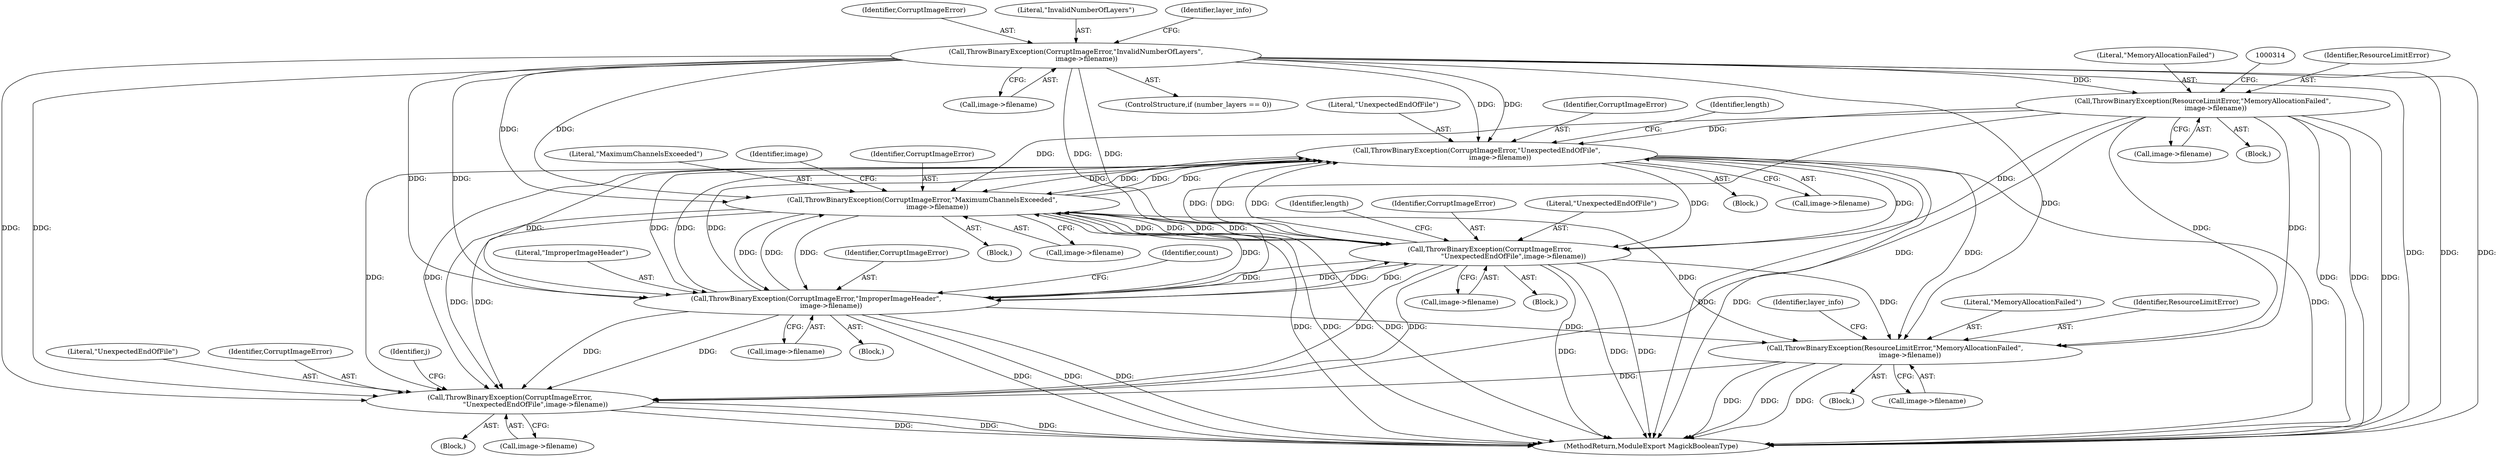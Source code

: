 digraph "1_ImageMagick_d4ec73f866a7c42a2e7f301fcd696e5cb7a7d3ab_1@del" {
"1001027" [label="(Call,ThrowBinaryException(CorruptImageError,\"UnexpectedEndOfFile\",\n                      image->filename))"];
"1000442" [label="(Call,ThrowBinaryException(CorruptImageError,\"MaximumChannelsExceeded\",\n              image->filename))"];
"1001027" [label="(Call,ThrowBinaryException(CorruptImageError,\"UnexpectedEndOfFile\",\n                      image->filename))"];
"1001190" [label="(Call,ThrowBinaryException(CorruptImageError,\n                      \"UnexpectedEndOfFile\",image->filename))"];
"1000627" [label="(Call,ThrowBinaryException(CorruptImageError,\"ImproperImageHeader\",\n              image->filename))"];
"1000271" [label="(Call,ThrowBinaryException(CorruptImageError,\"InvalidNumberOfLayers\",\n          image->filename))"];
"1000307" [label="(Call,ThrowBinaryException(ResourceLimitError,\"MemoryAllocationFailed\",\n            image->filename))"];
"1001356" [label="(Call,ThrowBinaryException(ResourceLimitError,\"MemoryAllocationFailed\",\n              image->filename))"];
"1001464" [label="(Call,ThrowBinaryException(CorruptImageError,\n                        \"UnexpectedEndOfFile\",image->filename))"];
"1001358" [label="(Literal,\"MemoryAllocationFailed\")"];
"1000629" [label="(Literal,\"ImproperImageHeader\")"];
"1000308" [label="(Identifier,ResourceLimitError)"];
"1000272" [label="(Identifier,CorruptImageError)"];
"1000273" [label="(Literal,\"InvalidNumberOfLayers\")"];
"1000307" [label="(Call,ThrowBinaryException(ResourceLimitError,\"MemoryAllocationFailed\",\n            image->filename))"];
"1001458" [label="(Block,)"];
"1001467" [label="(Call,image->filename)"];
"1001027" [label="(Call,ThrowBinaryException(CorruptImageError,\"UnexpectedEndOfFile\",\n                      image->filename))"];
"1000628" [label="(Identifier,CorruptImageError)"];
"1000436" [label="(Block,)"];
"1001021" [label="(Block,)"];
"1000294" [label="(Block,)"];
"1001357" [label="(Identifier,ResourceLimitError)"];
"1000274" [label="(Call,image->filename)"];
"1001197" [label="(Identifier,length)"];
"1001190" [label="(Call,ThrowBinaryException(CorruptImageError,\n                      \"UnexpectedEndOfFile\",image->filename))"];
"1001466" [label="(Literal,\"UnexpectedEndOfFile\")"];
"1000309" [label="(Literal,\"MemoryAllocationFailed\")"];
"1000445" [label="(Call,image->filename)"];
"1001029" [label="(Literal,\"UnexpectedEndOfFile\")"];
"1001465" [label="(Identifier,CorruptImageError)"];
"1000627" [label="(Call,ThrowBinaryException(CorruptImageError,\"ImproperImageHeader\",\n              image->filename))"];
"1001335" [label="(Block,)"];
"1001193" [label="(Call,image->filename)"];
"1001666" [label="(MethodReturn,ModuleExport MagickBooleanType)"];
"1000608" [label="(Block,)"];
"1000271" [label="(Call,ThrowBinaryException(CorruptImageError,\"InvalidNumberOfLayers\",\n          image->filename))"];
"1000444" [label="(Literal,\"MaximumChannelsExceeded\")"];
"1001191" [label="(Identifier,CorruptImageError)"];
"1000630" [label="(Call,image->filename)"];
"1001464" [label="(Call,ThrowBinaryException(CorruptImageError,\n                        \"UnexpectedEndOfFile\",image->filename))"];
"1000634" [label="(Identifier,count)"];
"1001030" [label="(Call,image->filename)"];
"1000310" [label="(Call,image->filename)"];
"1001184" [label="(Block,)"];
"1001366" [label="(Identifier,layer_info)"];
"1001356" [label="(Call,ThrowBinaryException(ResourceLimitError,\"MemoryAllocationFailed\",\n              image->filename))"];
"1001440" [label="(Identifier,j)"];
"1000278" [label="(Identifier,layer_info)"];
"1000451" [label="(Identifier,image)"];
"1001028" [label="(Identifier,CorruptImageError)"];
"1001359" [label="(Call,image->filename)"];
"1000267" [label="(ControlStructure,if (number_layers == 0))"];
"1000443" [label="(Identifier,CorruptImageError)"];
"1001034" [label="(Identifier,length)"];
"1001192" [label="(Literal,\"UnexpectedEndOfFile\")"];
"1000442" [label="(Call,ThrowBinaryException(CorruptImageError,\"MaximumChannelsExceeded\",\n              image->filename))"];
"1001027" -> "1001021"  [label="AST: "];
"1001027" -> "1001030"  [label="CFG: "];
"1001028" -> "1001027"  [label="AST: "];
"1001029" -> "1001027"  [label="AST: "];
"1001030" -> "1001027"  [label="AST: "];
"1001034" -> "1001027"  [label="CFG: "];
"1001027" -> "1001666"  [label="DDG: "];
"1001027" -> "1001666"  [label="DDG: "];
"1001027" -> "1001666"  [label="DDG: "];
"1001027" -> "1000442"  [label="DDG: "];
"1001027" -> "1000442"  [label="DDG: "];
"1001027" -> "1000627"  [label="DDG: "];
"1001027" -> "1000627"  [label="DDG: "];
"1000442" -> "1001027"  [label="DDG: "];
"1000442" -> "1001027"  [label="DDG: "];
"1001190" -> "1001027"  [label="DDG: "];
"1001190" -> "1001027"  [label="DDG: "];
"1000627" -> "1001027"  [label="DDG: "];
"1000627" -> "1001027"  [label="DDG: "];
"1000271" -> "1001027"  [label="DDG: "];
"1000271" -> "1001027"  [label="DDG: "];
"1000307" -> "1001027"  [label="DDG: "];
"1001027" -> "1001190"  [label="DDG: "];
"1001027" -> "1001190"  [label="DDG: "];
"1001027" -> "1001356"  [label="DDG: "];
"1001027" -> "1001464"  [label="DDG: "];
"1001027" -> "1001464"  [label="DDG: "];
"1000442" -> "1000436"  [label="AST: "];
"1000442" -> "1000445"  [label="CFG: "];
"1000443" -> "1000442"  [label="AST: "];
"1000444" -> "1000442"  [label="AST: "];
"1000445" -> "1000442"  [label="AST: "];
"1000451" -> "1000442"  [label="CFG: "];
"1000442" -> "1001666"  [label="DDG: "];
"1000442" -> "1001666"  [label="DDG: "];
"1000442" -> "1001666"  [label="DDG: "];
"1001190" -> "1000442"  [label="DDG: "];
"1001190" -> "1000442"  [label="DDG: "];
"1000627" -> "1000442"  [label="DDG: "];
"1000627" -> "1000442"  [label="DDG: "];
"1000271" -> "1000442"  [label="DDG: "];
"1000271" -> "1000442"  [label="DDG: "];
"1000307" -> "1000442"  [label="DDG: "];
"1000442" -> "1000627"  [label="DDG: "];
"1000442" -> "1000627"  [label="DDG: "];
"1000442" -> "1001190"  [label="DDG: "];
"1000442" -> "1001190"  [label="DDG: "];
"1000442" -> "1001356"  [label="DDG: "];
"1000442" -> "1001464"  [label="DDG: "];
"1000442" -> "1001464"  [label="DDG: "];
"1001190" -> "1001184"  [label="AST: "];
"1001190" -> "1001193"  [label="CFG: "];
"1001191" -> "1001190"  [label="AST: "];
"1001192" -> "1001190"  [label="AST: "];
"1001193" -> "1001190"  [label="AST: "];
"1001197" -> "1001190"  [label="CFG: "];
"1001190" -> "1001666"  [label="DDG: "];
"1001190" -> "1001666"  [label="DDG: "];
"1001190" -> "1001666"  [label="DDG: "];
"1001190" -> "1000627"  [label="DDG: "];
"1001190" -> "1000627"  [label="DDG: "];
"1000627" -> "1001190"  [label="DDG: "];
"1000627" -> "1001190"  [label="DDG: "];
"1000271" -> "1001190"  [label="DDG: "];
"1000271" -> "1001190"  [label="DDG: "];
"1000307" -> "1001190"  [label="DDG: "];
"1001190" -> "1001356"  [label="DDG: "];
"1001190" -> "1001464"  [label="DDG: "];
"1001190" -> "1001464"  [label="DDG: "];
"1000627" -> "1000608"  [label="AST: "];
"1000627" -> "1000630"  [label="CFG: "];
"1000628" -> "1000627"  [label="AST: "];
"1000629" -> "1000627"  [label="AST: "];
"1000630" -> "1000627"  [label="AST: "];
"1000634" -> "1000627"  [label="CFG: "];
"1000627" -> "1001666"  [label="DDG: "];
"1000627" -> "1001666"  [label="DDG: "];
"1000627" -> "1001666"  [label="DDG: "];
"1000271" -> "1000627"  [label="DDG: "];
"1000271" -> "1000627"  [label="DDG: "];
"1000307" -> "1000627"  [label="DDG: "];
"1000627" -> "1001356"  [label="DDG: "];
"1000627" -> "1001464"  [label="DDG: "];
"1000627" -> "1001464"  [label="DDG: "];
"1000271" -> "1000267"  [label="AST: "];
"1000271" -> "1000274"  [label="CFG: "];
"1000272" -> "1000271"  [label="AST: "];
"1000273" -> "1000271"  [label="AST: "];
"1000274" -> "1000271"  [label="AST: "];
"1000278" -> "1000271"  [label="CFG: "];
"1000271" -> "1001666"  [label="DDG: "];
"1000271" -> "1001666"  [label="DDG: "];
"1000271" -> "1001666"  [label="DDG: "];
"1000271" -> "1000307"  [label="DDG: "];
"1000271" -> "1001356"  [label="DDG: "];
"1000271" -> "1001464"  [label="DDG: "];
"1000271" -> "1001464"  [label="DDG: "];
"1000307" -> "1000294"  [label="AST: "];
"1000307" -> "1000310"  [label="CFG: "];
"1000308" -> "1000307"  [label="AST: "];
"1000309" -> "1000307"  [label="AST: "];
"1000310" -> "1000307"  [label="AST: "];
"1000314" -> "1000307"  [label="CFG: "];
"1000307" -> "1001666"  [label="DDG: "];
"1000307" -> "1001666"  [label="DDG: "];
"1000307" -> "1001666"  [label="DDG: "];
"1000307" -> "1001356"  [label="DDG: "];
"1000307" -> "1001356"  [label="DDG: "];
"1000307" -> "1001464"  [label="DDG: "];
"1001356" -> "1001335"  [label="AST: "];
"1001356" -> "1001359"  [label="CFG: "];
"1001357" -> "1001356"  [label="AST: "];
"1001358" -> "1001356"  [label="AST: "];
"1001359" -> "1001356"  [label="AST: "];
"1001366" -> "1001356"  [label="CFG: "];
"1001356" -> "1001666"  [label="DDG: "];
"1001356" -> "1001666"  [label="DDG: "];
"1001356" -> "1001666"  [label="DDG: "];
"1001356" -> "1001464"  [label="DDG: "];
"1001464" -> "1001458"  [label="AST: "];
"1001464" -> "1001467"  [label="CFG: "];
"1001465" -> "1001464"  [label="AST: "];
"1001466" -> "1001464"  [label="AST: "];
"1001467" -> "1001464"  [label="AST: "];
"1001440" -> "1001464"  [label="CFG: "];
"1001464" -> "1001666"  [label="DDG: "];
"1001464" -> "1001666"  [label="DDG: "];
"1001464" -> "1001666"  [label="DDG: "];
}
